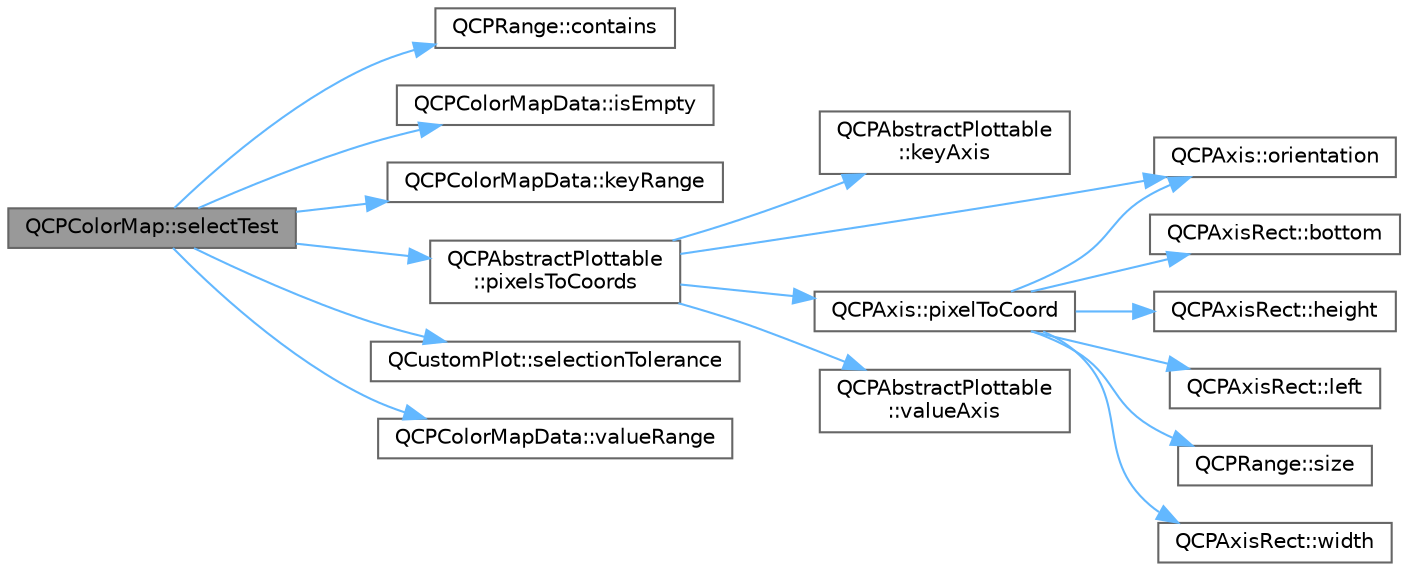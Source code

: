 digraph "QCPColorMap::selectTest"
{
 // LATEX_PDF_SIZE
  bgcolor="transparent";
  edge [fontname=Helvetica,fontsize=10,labelfontname=Helvetica,labelfontsize=10];
  node [fontname=Helvetica,fontsize=10,shape=box,height=0.2,width=0.4];
  rankdir="LR";
  Node1 [label="QCPColorMap::selectTest",height=0.2,width=0.4,color="gray40", fillcolor="grey60", style="filled", fontcolor="black",tooltip=" "];
  Node1 -> Node2 [color="steelblue1",style="solid"];
  Node2 [label="QCPRange::contains",height=0.2,width=0.4,color="grey40", fillcolor="white", style="filled",URL="$class_q_c_p_range.html#ae9842b48b6d38dc5e9607358e3083cc8",tooltip=" "];
  Node1 -> Node3 [color="steelblue1",style="solid"];
  Node3 [label="QCPColorMapData::isEmpty",height=0.2,width=0.4,color="grey40", fillcolor="white", style="filled",URL="$class_q_c_p_color_map_data.html#aea88cc75a76ca571acf29b2ba8ac970d",tooltip=" "];
  Node1 -> Node4 [color="steelblue1",style="solid"];
  Node4 [label="QCPColorMapData::keyRange",height=0.2,width=0.4,color="grey40", fillcolor="white", style="filled",URL="$class_q_c_p_color_map_data.html#a1e43abd20a77b922b7cecfc69bf4dad7",tooltip=" "];
  Node1 -> Node5 [color="steelblue1",style="solid"];
  Node5 [label="QCPAbstractPlottable\l::pixelsToCoords",height=0.2,width=0.4,color="grey40", fillcolor="white", style="filled",URL="$class_q_c_p_abstract_plottable.html#a3903c1120ab5c27e7fa46b597ef267bd",tooltip=" "];
  Node5 -> Node6 [color="steelblue1",style="solid"];
  Node6 [label="QCPAbstractPlottable\l::keyAxis",height=0.2,width=0.4,color="grey40", fillcolor="white", style="filled",URL="$class_q_c_p_abstract_plottable.html#aa6f25b97ee99988fe352f17cb9ed962b",tooltip=" "];
  Node5 -> Node7 [color="steelblue1",style="solid"];
  Node7 [label="QCPAxis::orientation",height=0.2,width=0.4,color="grey40", fillcolor="white", style="filled",URL="$class_q_c_p_axis.html#ab988ef4538e2655bb77bd138189cd42e",tooltip=" "];
  Node5 -> Node8 [color="steelblue1",style="solid"];
  Node8 [label="QCPAxis::pixelToCoord",height=0.2,width=0.4,color="grey40", fillcolor="white", style="filled",URL="$class_q_c_p_axis.html#a536ef8f624cac59b6b6fdcb495723c57",tooltip=" "];
  Node8 -> Node9 [color="steelblue1",style="solid"];
  Node9 [label="QCPAxisRect::bottom",height=0.2,width=0.4,color="grey40", fillcolor="white", style="filled",URL="$class_q_c_p_axis_rect.html#acefdf1abaa8a8ab681e906cc2be9581e",tooltip=" "];
  Node8 -> Node10 [color="steelblue1",style="solid"];
  Node10 [label="QCPAxisRect::height",height=0.2,width=0.4,color="grey40", fillcolor="white", style="filled",URL="$class_q_c_p_axis_rect.html#acc4377809e79d9a089ab790f39429b0d",tooltip=" "];
  Node8 -> Node11 [color="steelblue1",style="solid"];
  Node11 [label="QCPAxisRect::left",height=0.2,width=0.4,color="grey40", fillcolor="white", style="filled",URL="$class_q_c_p_axis_rect.html#afb4a3de02046b20b9310bdb8fca781c3",tooltip=" "];
  Node8 -> Node7 [color="steelblue1",style="solid"];
  Node8 -> Node12 [color="steelblue1",style="solid"];
  Node12 [label="QCPRange::size",height=0.2,width=0.4,color="grey40", fillcolor="white", style="filled",URL="$class_q_c_p_range.html#a62326e7cc4316b96df6a60813230e63f",tooltip=" "];
  Node8 -> Node13 [color="steelblue1",style="solid"];
  Node13 [label="QCPAxisRect::width",height=0.2,width=0.4,color="grey40", fillcolor="white", style="filled",URL="$class_q_c_p_axis_rect.html#a204645398a4f9d0b0189385c7c2cfb91",tooltip=" "];
  Node5 -> Node14 [color="steelblue1",style="solid"];
  Node14 [label="QCPAbstractPlottable\l::valueAxis",height=0.2,width=0.4,color="grey40", fillcolor="white", style="filled",URL="$class_q_c_p_abstract_plottable.html#a842b3831660d3e33b73863fd133889dd",tooltip=" "];
  Node1 -> Node15 [color="steelblue1",style="solid"];
  Node15 [label="QCustomPlot::selectionTolerance",height=0.2,width=0.4,color="grey40", fillcolor="white", style="filled",URL="$class_q_custom_plot.html#a5441d11013afeaf4b8f2ea06e8624a25",tooltip=" "];
  Node1 -> Node16 [color="steelblue1",style="solid"];
  Node16 [label="QCPColorMapData::valueRange",height=0.2,width=0.4,color="grey40", fillcolor="white", style="filled",URL="$class_q_c_p_color_map_data.html#a818e4e384aa4e5fad69ac603924394d3",tooltip=" "];
}

